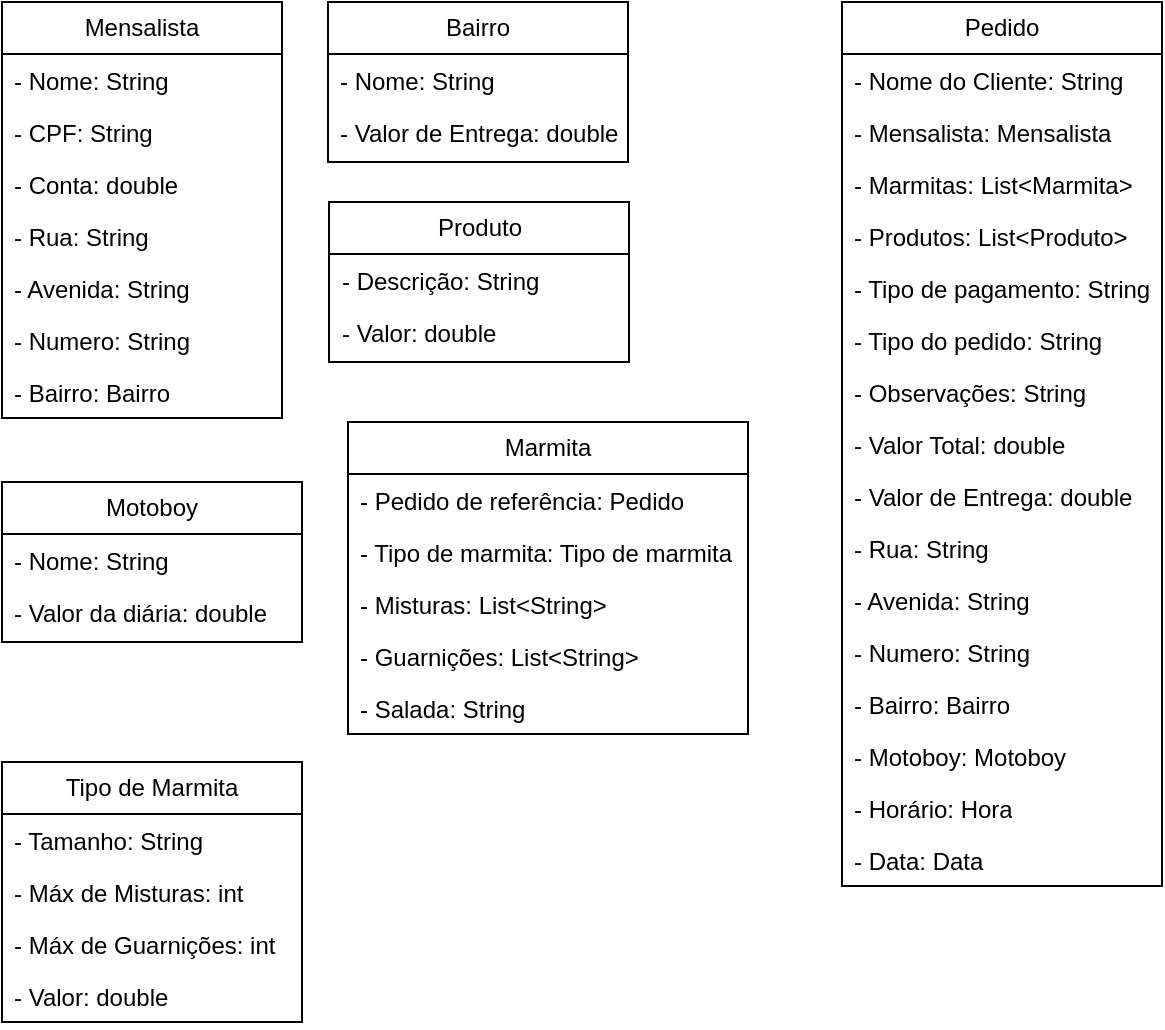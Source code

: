 <?xml version="1.0" encoding="UTF-8"?>
<mxfile version="27.1.6">
  <diagram id="C5RBs43oDa-KdzZeNtuy" name="Page-1">
    <mxGraphModel dx="1303" dy="701" grid="1" gridSize="10" guides="1" tooltips="1" connect="1" arrows="1" fold="1" page="1" pageScale="1" pageWidth="827" pageHeight="1169" math="0" shadow="0">
      <root>
        <mxCell id="WIyWlLk6GJQsqaUBKTNV-0" />
        <mxCell id="WIyWlLk6GJQsqaUBKTNV-1" parent="WIyWlLk6GJQsqaUBKTNV-0" />
        <mxCell id="jhreR3iAYTI3vpnRuMNa-0" value="Mensalista" style="swimlane;fontStyle=0;childLayout=stackLayout;horizontal=1;startSize=26;fillColor=none;horizontalStack=0;resizeParent=1;resizeParentMax=0;resizeLast=0;collapsible=1;marginBottom=0;whiteSpace=wrap;html=1;" vertex="1" parent="WIyWlLk6GJQsqaUBKTNV-1">
          <mxGeometry x="100" y="130" width="140" height="208" as="geometry">
            <mxRectangle x="100" y="130" width="100" height="30" as="alternateBounds" />
          </mxGeometry>
        </mxCell>
        <mxCell id="jhreR3iAYTI3vpnRuMNa-1" value="- Nome: String" style="text;strokeColor=none;fillColor=none;align=left;verticalAlign=top;spacingLeft=4;spacingRight=4;overflow=hidden;rotatable=0;points=[[0,0.5],[1,0.5]];portConstraint=eastwest;whiteSpace=wrap;html=1;" vertex="1" parent="jhreR3iAYTI3vpnRuMNa-0">
          <mxGeometry y="26" width="140" height="26" as="geometry" />
        </mxCell>
        <mxCell id="jhreR3iAYTI3vpnRuMNa-2" value="- CPF: String" style="text;strokeColor=none;fillColor=none;align=left;verticalAlign=top;spacingLeft=4;spacingRight=4;overflow=hidden;rotatable=0;points=[[0,0.5],[1,0.5]];portConstraint=eastwest;whiteSpace=wrap;html=1;" vertex="1" parent="jhreR3iAYTI3vpnRuMNa-0">
          <mxGeometry y="52" width="140" height="26" as="geometry" />
        </mxCell>
        <mxCell id="jhreR3iAYTI3vpnRuMNa-3" value="- Conta: double" style="text;strokeColor=none;fillColor=none;align=left;verticalAlign=top;spacingLeft=4;spacingRight=4;overflow=hidden;rotatable=0;points=[[0,0.5],[1,0.5]];portConstraint=eastwest;whiteSpace=wrap;html=1;" vertex="1" parent="jhreR3iAYTI3vpnRuMNa-0">
          <mxGeometry y="78" width="140" height="26" as="geometry" />
        </mxCell>
        <mxCell id="jhreR3iAYTI3vpnRuMNa-4" value="- Rua: String" style="text;strokeColor=none;fillColor=none;align=left;verticalAlign=top;spacingLeft=4;spacingRight=4;overflow=hidden;rotatable=0;points=[[0,0.5],[1,0.5]];portConstraint=eastwest;whiteSpace=wrap;html=1;" vertex="1" parent="jhreR3iAYTI3vpnRuMNa-0">
          <mxGeometry y="104" width="140" height="26" as="geometry" />
        </mxCell>
        <mxCell id="jhreR3iAYTI3vpnRuMNa-5" value="- Avenida: String" style="text;strokeColor=none;fillColor=none;align=left;verticalAlign=top;spacingLeft=4;spacingRight=4;overflow=hidden;rotatable=0;points=[[0,0.5],[1,0.5]];portConstraint=eastwest;whiteSpace=wrap;html=1;" vertex="1" parent="jhreR3iAYTI3vpnRuMNa-0">
          <mxGeometry y="130" width="140" height="26" as="geometry" />
        </mxCell>
        <mxCell id="jhreR3iAYTI3vpnRuMNa-6" value="- Numero: String" style="text;strokeColor=none;fillColor=none;align=left;verticalAlign=top;spacingLeft=4;spacingRight=4;overflow=hidden;rotatable=0;points=[[0,0.5],[1,0.5]];portConstraint=eastwest;whiteSpace=wrap;html=1;" vertex="1" parent="jhreR3iAYTI3vpnRuMNa-0">
          <mxGeometry y="156" width="140" height="26" as="geometry" />
        </mxCell>
        <mxCell id="jhreR3iAYTI3vpnRuMNa-7" value="- Bairro: Bairro" style="text;strokeColor=none;fillColor=none;align=left;verticalAlign=top;spacingLeft=4;spacingRight=4;overflow=hidden;rotatable=0;points=[[0,0.5],[1,0.5]];portConstraint=eastwest;whiteSpace=wrap;html=1;" vertex="1" parent="jhreR3iAYTI3vpnRuMNa-0">
          <mxGeometry y="182" width="140" height="26" as="geometry" />
        </mxCell>
        <mxCell id="jhreR3iAYTI3vpnRuMNa-8" value="Bairro" style="swimlane;fontStyle=0;childLayout=stackLayout;horizontal=1;startSize=26;fillColor=none;horizontalStack=0;resizeParent=1;resizeParentMax=0;resizeLast=0;collapsible=1;marginBottom=0;whiteSpace=wrap;html=1;" vertex="1" parent="WIyWlLk6GJQsqaUBKTNV-1">
          <mxGeometry x="263" y="130" width="150" height="80" as="geometry">
            <mxRectangle x="100" y="130" width="100" height="30" as="alternateBounds" />
          </mxGeometry>
        </mxCell>
        <mxCell id="jhreR3iAYTI3vpnRuMNa-9" value="- Nome: String" style="text;strokeColor=none;fillColor=none;align=left;verticalAlign=top;spacingLeft=4;spacingRight=4;overflow=hidden;rotatable=0;points=[[0,0.5],[1,0.5]];portConstraint=eastwest;whiteSpace=wrap;html=1;" vertex="1" parent="jhreR3iAYTI3vpnRuMNa-8">
          <mxGeometry y="26" width="150" height="26" as="geometry" />
        </mxCell>
        <mxCell id="jhreR3iAYTI3vpnRuMNa-10" value="- Valor de Entrega: double" style="text;strokeColor=none;fillColor=none;align=left;verticalAlign=top;spacingLeft=4;spacingRight=4;overflow=hidden;rotatable=0;points=[[0,0.5],[1,0.5]];portConstraint=eastwest;whiteSpace=wrap;html=1;" vertex="1" parent="jhreR3iAYTI3vpnRuMNa-8">
          <mxGeometry y="52" width="150" height="28" as="geometry" />
        </mxCell>
        <mxCell id="jhreR3iAYTI3vpnRuMNa-16" value="Produto" style="swimlane;fontStyle=0;childLayout=stackLayout;horizontal=1;startSize=26;fillColor=none;horizontalStack=0;resizeParent=1;resizeParentMax=0;resizeLast=0;collapsible=1;marginBottom=0;whiteSpace=wrap;html=1;" vertex="1" parent="WIyWlLk6GJQsqaUBKTNV-1">
          <mxGeometry x="263.5" y="230" width="150" height="80" as="geometry">
            <mxRectangle x="100" y="130" width="100" height="30" as="alternateBounds" />
          </mxGeometry>
        </mxCell>
        <mxCell id="jhreR3iAYTI3vpnRuMNa-17" value="- Descrição: String" style="text;strokeColor=none;fillColor=none;align=left;verticalAlign=top;spacingLeft=4;spacingRight=4;overflow=hidden;rotatable=0;points=[[0,0.5],[1,0.5]];portConstraint=eastwest;whiteSpace=wrap;html=1;" vertex="1" parent="jhreR3iAYTI3vpnRuMNa-16">
          <mxGeometry y="26" width="150" height="26" as="geometry" />
        </mxCell>
        <mxCell id="jhreR3iAYTI3vpnRuMNa-18" value="- Valor: double" style="text;strokeColor=none;fillColor=none;align=left;verticalAlign=top;spacingLeft=4;spacingRight=4;overflow=hidden;rotatable=0;points=[[0,0.5],[1,0.5]];portConstraint=eastwest;whiteSpace=wrap;html=1;" vertex="1" parent="jhreR3iAYTI3vpnRuMNa-16">
          <mxGeometry y="52" width="150" height="28" as="geometry" />
        </mxCell>
        <mxCell id="jhreR3iAYTI3vpnRuMNa-19" value="Motoboy" style="swimlane;fontStyle=0;childLayout=stackLayout;horizontal=1;startSize=26;fillColor=none;horizontalStack=0;resizeParent=1;resizeParentMax=0;resizeLast=0;collapsible=1;marginBottom=0;whiteSpace=wrap;html=1;" vertex="1" parent="WIyWlLk6GJQsqaUBKTNV-1">
          <mxGeometry x="100" y="370" width="150" height="80" as="geometry">
            <mxRectangle x="100" y="130" width="100" height="30" as="alternateBounds" />
          </mxGeometry>
        </mxCell>
        <mxCell id="jhreR3iAYTI3vpnRuMNa-20" value="- Nome: String" style="text;strokeColor=none;fillColor=none;align=left;verticalAlign=top;spacingLeft=4;spacingRight=4;overflow=hidden;rotatable=0;points=[[0,0.5],[1,0.5]];portConstraint=eastwest;whiteSpace=wrap;html=1;" vertex="1" parent="jhreR3iAYTI3vpnRuMNa-19">
          <mxGeometry y="26" width="150" height="26" as="geometry" />
        </mxCell>
        <mxCell id="jhreR3iAYTI3vpnRuMNa-21" value="- Valor da diária: double" style="text;strokeColor=none;fillColor=none;align=left;verticalAlign=top;spacingLeft=4;spacingRight=4;overflow=hidden;rotatable=0;points=[[0,0.5],[1,0.5]];portConstraint=eastwest;whiteSpace=wrap;html=1;" vertex="1" parent="jhreR3iAYTI3vpnRuMNa-19">
          <mxGeometry y="52" width="150" height="28" as="geometry" />
        </mxCell>
        <mxCell id="jhreR3iAYTI3vpnRuMNa-22" value="Pedido" style="swimlane;fontStyle=0;childLayout=stackLayout;horizontal=1;startSize=26;fillColor=none;horizontalStack=0;resizeParent=1;resizeParentMax=0;resizeLast=0;collapsible=1;marginBottom=0;whiteSpace=wrap;html=1;" vertex="1" parent="WIyWlLk6GJQsqaUBKTNV-1">
          <mxGeometry x="520" y="130" width="160" height="442" as="geometry">
            <mxRectangle x="100" y="130" width="100" height="30" as="alternateBounds" />
          </mxGeometry>
        </mxCell>
        <mxCell id="jhreR3iAYTI3vpnRuMNa-23" value="- Nome do Cliente: String" style="text;strokeColor=none;fillColor=none;align=left;verticalAlign=top;spacingLeft=4;spacingRight=4;overflow=hidden;rotatable=0;points=[[0,0.5],[1,0.5]];portConstraint=eastwest;whiteSpace=wrap;html=1;" vertex="1" parent="jhreR3iAYTI3vpnRuMNa-22">
          <mxGeometry y="26" width="160" height="26" as="geometry" />
        </mxCell>
        <mxCell id="jhreR3iAYTI3vpnRuMNa-24" value="- Mensalista: Mensalista" style="text;strokeColor=none;fillColor=none;align=left;verticalAlign=top;spacingLeft=4;spacingRight=4;overflow=hidden;rotatable=0;points=[[0,0.5],[1,0.5]];portConstraint=eastwest;whiteSpace=wrap;html=1;" vertex="1" parent="jhreR3iAYTI3vpnRuMNa-22">
          <mxGeometry y="52" width="160" height="26" as="geometry" />
        </mxCell>
        <mxCell id="jhreR3iAYTI3vpnRuMNa-25" value="- Marmitas: List&amp;lt;Marmita&amp;gt;" style="text;strokeColor=none;fillColor=none;align=left;verticalAlign=top;spacingLeft=4;spacingRight=4;overflow=hidden;rotatable=0;points=[[0,0.5],[1,0.5]];portConstraint=eastwest;whiteSpace=wrap;html=1;" vertex="1" parent="jhreR3iAYTI3vpnRuMNa-22">
          <mxGeometry y="78" width="160" height="26" as="geometry" />
        </mxCell>
        <mxCell id="jhreR3iAYTI3vpnRuMNa-26" value="- Produtos: List&amp;lt;Produto&amp;gt;" style="text;strokeColor=none;fillColor=none;align=left;verticalAlign=top;spacingLeft=4;spacingRight=4;overflow=hidden;rotatable=0;points=[[0,0.5],[1,0.5]];portConstraint=eastwest;whiteSpace=wrap;html=1;" vertex="1" parent="jhreR3iAYTI3vpnRuMNa-22">
          <mxGeometry y="104" width="160" height="26" as="geometry" />
        </mxCell>
        <mxCell id="jhreR3iAYTI3vpnRuMNa-27" value="- Tipo de pagamento: String" style="text;strokeColor=none;fillColor=none;align=left;verticalAlign=top;spacingLeft=4;spacingRight=4;overflow=hidden;rotatable=0;points=[[0,0.5],[1,0.5]];portConstraint=eastwest;whiteSpace=wrap;html=1;" vertex="1" parent="jhreR3iAYTI3vpnRuMNa-22">
          <mxGeometry y="130" width="160" height="26" as="geometry" />
        </mxCell>
        <mxCell id="jhreR3iAYTI3vpnRuMNa-28" value="- Tipo do pedido: String" style="text;strokeColor=none;fillColor=none;align=left;verticalAlign=top;spacingLeft=4;spacingRight=4;overflow=hidden;rotatable=0;points=[[0,0.5],[1,0.5]];portConstraint=eastwest;whiteSpace=wrap;html=1;" vertex="1" parent="jhreR3iAYTI3vpnRuMNa-22">
          <mxGeometry y="156" width="160" height="26" as="geometry" />
        </mxCell>
        <mxCell id="jhreR3iAYTI3vpnRuMNa-29" value="- Observações: String" style="text;strokeColor=none;fillColor=none;align=left;verticalAlign=top;spacingLeft=4;spacingRight=4;overflow=hidden;rotatable=0;points=[[0,0.5],[1,0.5]];portConstraint=eastwest;whiteSpace=wrap;html=1;" vertex="1" parent="jhreR3iAYTI3vpnRuMNa-22">
          <mxGeometry y="182" width="160" height="26" as="geometry" />
        </mxCell>
        <mxCell id="jhreR3iAYTI3vpnRuMNa-30" value="- Valor Total: double" style="text;strokeColor=none;fillColor=none;align=left;verticalAlign=top;spacingLeft=4;spacingRight=4;overflow=hidden;rotatable=0;points=[[0,0.5],[1,0.5]];portConstraint=eastwest;whiteSpace=wrap;html=1;" vertex="1" parent="jhreR3iAYTI3vpnRuMNa-22">
          <mxGeometry y="208" width="160" height="26" as="geometry" />
        </mxCell>
        <mxCell id="jhreR3iAYTI3vpnRuMNa-31" value="- Valor de Entrega: double" style="text;strokeColor=none;fillColor=none;align=left;verticalAlign=top;spacingLeft=4;spacingRight=4;overflow=hidden;rotatable=0;points=[[0,0.5],[1,0.5]];portConstraint=eastwest;whiteSpace=wrap;html=1;" vertex="1" parent="jhreR3iAYTI3vpnRuMNa-22">
          <mxGeometry y="234" width="160" height="26" as="geometry" />
        </mxCell>
        <mxCell id="jhreR3iAYTI3vpnRuMNa-35" value="- Rua: String" style="text;strokeColor=none;fillColor=none;align=left;verticalAlign=top;spacingLeft=4;spacingRight=4;overflow=hidden;rotatable=0;points=[[0,0.5],[1,0.5]];portConstraint=eastwest;whiteSpace=wrap;html=1;" vertex="1" parent="jhreR3iAYTI3vpnRuMNa-22">
          <mxGeometry y="260" width="160" height="26" as="geometry" />
        </mxCell>
        <mxCell id="jhreR3iAYTI3vpnRuMNa-36" value="- Avenida: String" style="text;strokeColor=none;fillColor=none;align=left;verticalAlign=top;spacingLeft=4;spacingRight=4;overflow=hidden;rotatable=0;points=[[0,0.5],[1,0.5]];portConstraint=eastwest;whiteSpace=wrap;html=1;" vertex="1" parent="jhreR3iAYTI3vpnRuMNa-22">
          <mxGeometry y="286" width="160" height="26" as="geometry" />
        </mxCell>
        <mxCell id="jhreR3iAYTI3vpnRuMNa-37" value="- Numero: String" style="text;strokeColor=none;fillColor=none;align=left;verticalAlign=top;spacingLeft=4;spacingRight=4;overflow=hidden;rotatable=0;points=[[0,0.5],[1,0.5]];portConstraint=eastwest;whiteSpace=wrap;html=1;" vertex="1" parent="jhreR3iAYTI3vpnRuMNa-22">
          <mxGeometry y="312" width="160" height="26" as="geometry" />
        </mxCell>
        <mxCell id="jhreR3iAYTI3vpnRuMNa-38" value="- Bairro: Bairro" style="text;strokeColor=none;fillColor=none;align=left;verticalAlign=top;spacingLeft=4;spacingRight=4;overflow=hidden;rotatable=0;points=[[0,0.5],[1,0.5]];portConstraint=eastwest;whiteSpace=wrap;html=1;" vertex="1" parent="jhreR3iAYTI3vpnRuMNa-22">
          <mxGeometry y="338" width="160" height="26" as="geometry" />
        </mxCell>
        <mxCell id="jhreR3iAYTI3vpnRuMNa-41" value="- Motoboy: Motoboy" style="text;strokeColor=none;fillColor=none;align=left;verticalAlign=top;spacingLeft=4;spacingRight=4;overflow=hidden;rotatable=0;points=[[0,0.5],[1,0.5]];portConstraint=eastwest;whiteSpace=wrap;html=1;" vertex="1" parent="jhreR3iAYTI3vpnRuMNa-22">
          <mxGeometry y="364" width="160" height="26" as="geometry" />
        </mxCell>
        <mxCell id="jhreR3iAYTI3vpnRuMNa-42" value="- Horário: Hora" style="text;strokeColor=none;fillColor=none;align=left;verticalAlign=top;spacingLeft=4;spacingRight=4;overflow=hidden;rotatable=0;points=[[0,0.5],[1,0.5]];portConstraint=eastwest;whiteSpace=wrap;html=1;" vertex="1" parent="jhreR3iAYTI3vpnRuMNa-22">
          <mxGeometry y="390" width="160" height="26" as="geometry" />
        </mxCell>
        <mxCell id="jhreR3iAYTI3vpnRuMNa-43" value="- Data: Data" style="text;strokeColor=none;fillColor=none;align=left;verticalAlign=top;spacingLeft=4;spacingRight=4;overflow=hidden;rotatable=0;points=[[0,0.5],[1,0.5]];portConstraint=eastwest;whiteSpace=wrap;html=1;" vertex="1" parent="jhreR3iAYTI3vpnRuMNa-22">
          <mxGeometry y="416" width="160" height="26" as="geometry" />
        </mxCell>
        <mxCell id="jhreR3iAYTI3vpnRuMNa-44" value="Marmita" style="swimlane;fontStyle=0;childLayout=stackLayout;horizontal=1;startSize=26;fillColor=none;horizontalStack=0;resizeParent=1;resizeParentMax=0;resizeLast=0;collapsible=1;marginBottom=0;whiteSpace=wrap;html=1;" vertex="1" parent="WIyWlLk6GJQsqaUBKTNV-1">
          <mxGeometry x="273" y="340" width="200" height="156" as="geometry">
            <mxRectangle x="100" y="130" width="100" height="30" as="alternateBounds" />
          </mxGeometry>
        </mxCell>
        <mxCell id="jhreR3iAYTI3vpnRuMNa-45" value="- Pedido de referência: Pedido" style="text;strokeColor=none;fillColor=none;align=left;verticalAlign=top;spacingLeft=4;spacingRight=4;overflow=hidden;rotatable=0;points=[[0,0.5],[1,0.5]];portConstraint=eastwest;whiteSpace=wrap;html=1;" vertex="1" parent="jhreR3iAYTI3vpnRuMNa-44">
          <mxGeometry y="26" width="200" height="26" as="geometry" />
        </mxCell>
        <mxCell id="jhreR3iAYTI3vpnRuMNa-46" value="- Tipo de marmita: Tipo de marmita" style="text;strokeColor=none;fillColor=none;align=left;verticalAlign=top;spacingLeft=4;spacingRight=4;overflow=hidden;rotatable=0;points=[[0,0.5],[1,0.5]];portConstraint=eastwest;whiteSpace=wrap;html=1;" vertex="1" parent="jhreR3iAYTI3vpnRuMNa-44">
          <mxGeometry y="52" width="200" height="26" as="geometry" />
        </mxCell>
        <mxCell id="jhreR3iAYTI3vpnRuMNa-47" value="- Misturas: List&amp;lt;String&amp;gt;" style="text;strokeColor=none;fillColor=none;align=left;verticalAlign=top;spacingLeft=4;spacingRight=4;overflow=hidden;rotatable=0;points=[[0,0.5],[1,0.5]];portConstraint=eastwest;whiteSpace=wrap;html=1;" vertex="1" parent="jhreR3iAYTI3vpnRuMNa-44">
          <mxGeometry y="78" width="200" height="26" as="geometry" />
        </mxCell>
        <mxCell id="jhreR3iAYTI3vpnRuMNa-48" value="- Guarnições: List&amp;lt;String&amp;gt;" style="text;strokeColor=none;fillColor=none;align=left;verticalAlign=top;spacingLeft=4;spacingRight=4;overflow=hidden;rotatable=0;points=[[0,0.5],[1,0.5]];portConstraint=eastwest;whiteSpace=wrap;html=1;" vertex="1" parent="jhreR3iAYTI3vpnRuMNa-44">
          <mxGeometry y="104" width="200" height="26" as="geometry" />
        </mxCell>
        <mxCell id="jhreR3iAYTI3vpnRuMNa-49" value="- Salada: String" style="text;strokeColor=none;fillColor=none;align=left;verticalAlign=top;spacingLeft=4;spacingRight=4;overflow=hidden;rotatable=0;points=[[0,0.5],[1,0.5]];portConstraint=eastwest;whiteSpace=wrap;html=1;" vertex="1" parent="jhreR3iAYTI3vpnRuMNa-44">
          <mxGeometry y="130" width="200" height="26" as="geometry" />
        </mxCell>
        <mxCell id="jhreR3iAYTI3vpnRuMNa-52" value="Tipo de Marmita" style="swimlane;fontStyle=0;childLayout=stackLayout;horizontal=1;startSize=26;fillColor=none;horizontalStack=0;resizeParent=1;resizeParentMax=0;resizeLast=0;collapsible=1;marginBottom=0;whiteSpace=wrap;html=1;" vertex="1" parent="WIyWlLk6GJQsqaUBKTNV-1">
          <mxGeometry x="100" y="510" width="150" height="130" as="geometry">
            <mxRectangle x="100" y="130" width="100" height="30" as="alternateBounds" />
          </mxGeometry>
        </mxCell>
        <mxCell id="jhreR3iAYTI3vpnRuMNa-53" value="- Tamanho: String" style="text;strokeColor=none;fillColor=none;align=left;verticalAlign=top;spacingLeft=4;spacingRight=4;overflow=hidden;rotatable=0;points=[[0,0.5],[1,0.5]];portConstraint=eastwest;whiteSpace=wrap;html=1;" vertex="1" parent="jhreR3iAYTI3vpnRuMNa-52">
          <mxGeometry y="26" width="150" height="26" as="geometry" />
        </mxCell>
        <mxCell id="jhreR3iAYTI3vpnRuMNa-54" value="- Máx de Misturas: int" style="text;strokeColor=none;fillColor=none;align=left;verticalAlign=top;spacingLeft=4;spacingRight=4;overflow=hidden;rotatable=0;points=[[0,0.5],[1,0.5]];portConstraint=eastwest;whiteSpace=wrap;html=1;" vertex="1" parent="jhreR3iAYTI3vpnRuMNa-52">
          <mxGeometry y="52" width="150" height="26" as="geometry" />
        </mxCell>
        <mxCell id="jhreR3iAYTI3vpnRuMNa-55" value="- Máx de Guarnições: int" style="text;strokeColor=none;fillColor=none;align=left;verticalAlign=top;spacingLeft=4;spacingRight=4;overflow=hidden;rotatable=0;points=[[0,0.5],[1,0.5]];portConstraint=eastwest;whiteSpace=wrap;html=1;" vertex="1" parent="jhreR3iAYTI3vpnRuMNa-52">
          <mxGeometry y="78" width="150" height="26" as="geometry" />
        </mxCell>
        <mxCell id="jhreR3iAYTI3vpnRuMNa-56" value="- Valor: double" style="text;strokeColor=none;fillColor=none;align=left;verticalAlign=top;spacingLeft=4;spacingRight=4;overflow=hidden;rotatable=0;points=[[0,0.5],[1,0.5]];portConstraint=eastwest;whiteSpace=wrap;html=1;" vertex="1" parent="jhreR3iAYTI3vpnRuMNa-52">
          <mxGeometry y="104" width="150" height="26" as="geometry" />
        </mxCell>
      </root>
    </mxGraphModel>
  </diagram>
</mxfile>
